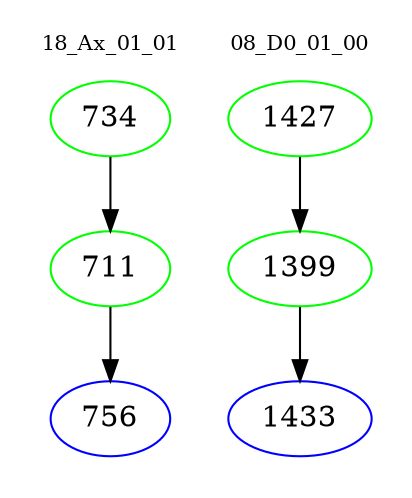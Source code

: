 digraph{
subgraph cluster_0 {
color = white
label = "18_Ax_01_01";
fontsize=10;
T0_734 [label="734", color="green"]
T0_734 -> T0_711 [color="black"]
T0_711 [label="711", color="green"]
T0_711 -> T0_756 [color="black"]
T0_756 [label="756", color="blue"]
}
subgraph cluster_1 {
color = white
label = "08_D0_01_00";
fontsize=10;
T1_1427 [label="1427", color="green"]
T1_1427 -> T1_1399 [color="black"]
T1_1399 [label="1399", color="green"]
T1_1399 -> T1_1433 [color="black"]
T1_1433 [label="1433", color="blue"]
}
}
